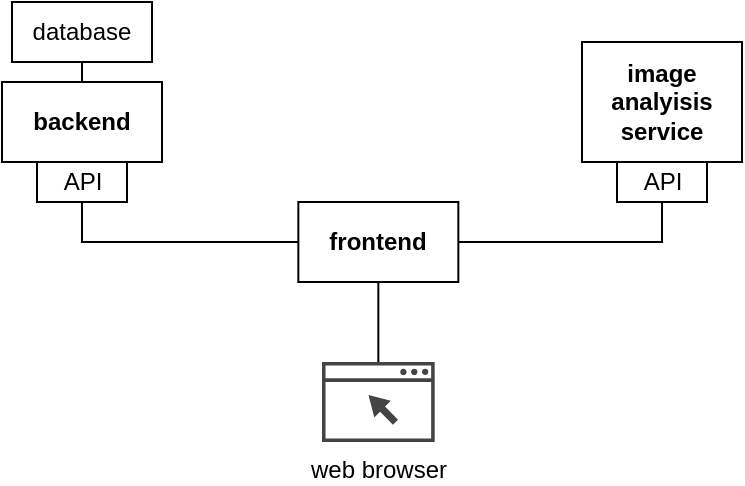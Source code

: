 <mxfile version="14.8.0" type="github"><diagram id="Inmmz-w_k6TOZOuiqh8B" name="Page-1"><mxGraphModel dx="630" dy="752" grid="1" gridSize="10" guides="1" tooltips="1" connect="1" arrows="1" fold="1" page="1" pageScale="1" pageWidth="850" pageHeight="1100" math="0" shadow="0"><root><mxCell id="0"/><mxCell id="1" parent="0"/><mxCell id="ECwbawV7uKTn5ADXe8xG-1" value="backend" style="rounded=0;whiteSpace=wrap;html=1;fontStyle=1" vertex="1" parent="1"><mxGeometry x="240" y="460" width="80" height="40" as="geometry"/></mxCell><mxCell id="ECwbawV7uKTn5ADXe8xG-2" value="frontend" style="rounded=0;whiteSpace=wrap;html=1;fontStyle=1" vertex="1" parent="1"><mxGeometry x="388.17" y="520" width="80" height="40" as="geometry"/></mxCell><mxCell id="ECwbawV7uKTn5ADXe8xG-3" value="database" style="rounded=0;whiteSpace=wrap;html=1;" vertex="1" parent="1"><mxGeometry x="245" y="420" width="70" height="30" as="geometry"/></mxCell><mxCell id="ECwbawV7uKTn5ADXe8xG-4" value="web browser" style="pointerEvents=1;shadow=0;dashed=0;html=1;strokeColor=none;fillColor=#434445;aspect=fixed;labelPosition=center;verticalLabelPosition=bottom;verticalAlign=top;align=center;outlineConnect=0;shape=mxgraph.vvd.web_browser;strokeWidth=1;" vertex="1" parent="1"><mxGeometry x="400" y="600" width="56.34" height="40" as="geometry"/></mxCell><mxCell id="ECwbawV7uKTn5ADXe8xG-8" value="image analyisis service" style="rounded=0;whiteSpace=wrap;html=1;fontStyle=1" vertex="1" parent="1"><mxGeometry x="530" y="440" width="80" height="60" as="geometry"/></mxCell><mxCell id="ECwbawV7uKTn5ADXe8xG-10" value="API" style="rounded=0;whiteSpace=wrap;html=1;fontStyle=0" vertex="1" parent="1"><mxGeometry x="547.5" y="500" width="45" height="20" as="geometry"/></mxCell><mxCell id="ECwbawV7uKTn5ADXe8xG-11" value="" style="endArrow=none;html=1;" edge="1" parent="1" source="ECwbawV7uKTn5ADXe8xG-1" target="ECwbawV7uKTn5ADXe8xG-3"><mxGeometry width="50" height="50" relative="1" as="geometry"><mxPoint x="250" y="450" as="sourcePoint"/><mxPoint x="300" y="400" as="targetPoint"/></mxGeometry></mxCell><mxCell id="ECwbawV7uKTn5ADXe8xG-12" value="API" style="rounded=0;whiteSpace=wrap;html=1;fontStyle=0" vertex="1" parent="1"><mxGeometry x="257.5" y="500" width="45" height="20" as="geometry"/></mxCell><mxCell id="ECwbawV7uKTn5ADXe8xG-13" value="" style="endArrow=none;html=1;" edge="1" parent="1" source="ECwbawV7uKTn5ADXe8xG-4" target="ECwbawV7uKTn5ADXe8xG-2"><mxGeometry width="50" height="50" relative="1" as="geometry"><mxPoint x="310" y="620" as="sourcePoint"/><mxPoint x="360" y="570" as="targetPoint"/></mxGeometry></mxCell><mxCell id="ECwbawV7uKTn5ADXe8xG-15" value="" style="endArrow=none;html=1;edgeStyle=orthogonalEdgeStyle;rounded=0;" edge="1" parent="1" source="ECwbawV7uKTn5ADXe8xG-2" target="ECwbawV7uKTn5ADXe8xG-12"><mxGeometry width="50" height="50" relative="1" as="geometry"><mxPoint x="300" y="630" as="sourcePoint"/><mxPoint x="350" y="580" as="targetPoint"/><Array as="points"><mxPoint x="280" y="540"/></Array></mxGeometry></mxCell><mxCell id="ECwbawV7uKTn5ADXe8xG-17" value="" style="endArrow=none;html=1;rounded=0;edgeStyle=orthogonalEdgeStyle;" edge="1" parent="1" source="ECwbawV7uKTn5ADXe8xG-2" target="ECwbawV7uKTn5ADXe8xG-10"><mxGeometry width="50" height="50" relative="1" as="geometry"><mxPoint x="530" y="580" as="sourcePoint"/><mxPoint x="580" y="530" as="targetPoint"/><Array as="points"><mxPoint x="570" y="540"/></Array></mxGeometry></mxCell></root></mxGraphModel></diagram></mxfile>